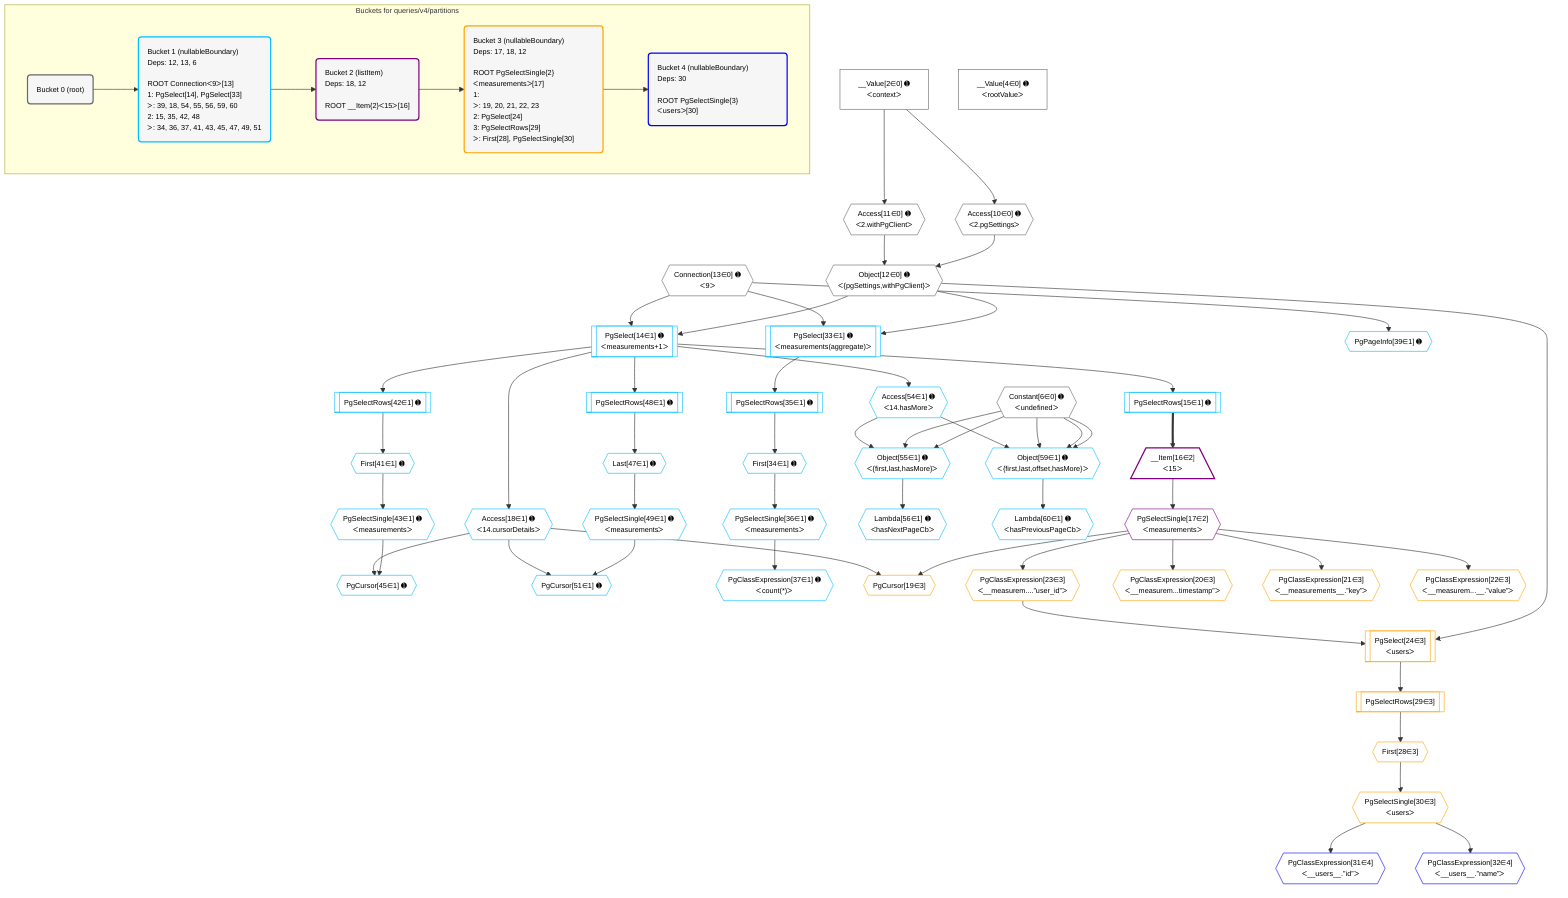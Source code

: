 %%{init: {'themeVariables': { 'fontSize': '12px'}}}%%
graph TD
    classDef path fill:#eee,stroke:#000,color:#000
    classDef plan fill:#fff,stroke-width:1px,color:#000
    classDef itemplan fill:#fff,stroke-width:2px,color:#000
    classDef unbatchedplan fill:#dff,stroke-width:1px,color:#000
    classDef sideeffectplan fill:#fcc,stroke-width:2px,color:#000
    classDef bucket fill:#f6f6f6,color:#000,stroke-width:2px,text-align:left


    %% plan dependencies
    Object12{{"Object[12∈0] ➊<br />ᐸ{pgSettings,withPgClient}ᐳ"}}:::plan
    Access10{{"Access[10∈0] ➊<br />ᐸ2.pgSettingsᐳ"}}:::plan
    Access11{{"Access[11∈0] ➊<br />ᐸ2.withPgClientᐳ"}}:::plan
    Access10 & Access11 --> Object12
    __Value2["__Value[2∈0] ➊<br />ᐸcontextᐳ"]:::plan
    __Value2 --> Access10
    __Value2 --> Access11
    __Value4["__Value[4∈0] ➊<br />ᐸrootValueᐳ"]:::plan
    Constant6{{"Constant[6∈0] ➊<br />ᐸundefinedᐳ"}}:::plan
    Connection13{{"Connection[13∈0] ➊<br />ᐸ9ᐳ"}}:::plan
    Object59{{"Object[59∈1] ➊<br />ᐸ{first,last,offset,hasMore}ᐳ"}}:::plan
    Access54{{"Access[54∈1] ➊<br />ᐸ14.hasMoreᐳ"}}:::plan
    Constant6 & Constant6 & Constant6 & Access54 --> Object59
    Object55{{"Object[55∈1] ➊<br />ᐸ{first,last,hasMore}ᐳ"}}:::plan
    Constant6 & Constant6 & Access54 --> Object55
    PgSelect14[["PgSelect[14∈1] ➊<br />ᐸmeasurements+1ᐳ"]]:::plan
    Object12 & Connection13 --> PgSelect14
    PgSelect33[["PgSelect[33∈1] ➊<br />ᐸmeasurements(aggregate)ᐳ"]]:::plan
    Object12 & Connection13 --> PgSelect33
    PgCursor45{{"PgCursor[45∈1] ➊"}}:::plan
    PgSelectSingle43{{"PgSelectSingle[43∈1] ➊<br />ᐸmeasurementsᐳ"}}:::plan
    Access18{{"Access[18∈1] ➊<br />ᐸ14.cursorDetailsᐳ"}}:::plan
    PgSelectSingle43 & Access18 --> PgCursor45
    PgCursor51{{"PgCursor[51∈1] ➊"}}:::plan
    PgSelectSingle49{{"PgSelectSingle[49∈1] ➊<br />ᐸmeasurementsᐳ"}}:::plan
    PgSelectSingle49 & Access18 --> PgCursor51
    PgSelectRows15[["PgSelectRows[15∈1] ➊"]]:::plan
    PgSelect14 --> PgSelectRows15
    PgSelect14 --> Access18
    First34{{"First[34∈1] ➊"}}:::plan
    PgSelectRows35[["PgSelectRows[35∈1] ➊"]]:::plan
    PgSelectRows35 --> First34
    PgSelect33 --> PgSelectRows35
    PgSelectSingle36{{"PgSelectSingle[36∈1] ➊<br />ᐸmeasurementsᐳ"}}:::plan
    First34 --> PgSelectSingle36
    PgClassExpression37{{"PgClassExpression[37∈1] ➊<br />ᐸcount(*)ᐳ"}}:::plan
    PgSelectSingle36 --> PgClassExpression37
    PgPageInfo39{{"PgPageInfo[39∈1] ➊"}}:::plan
    Connection13 --> PgPageInfo39
    First41{{"First[41∈1] ➊"}}:::plan
    PgSelectRows42[["PgSelectRows[42∈1] ➊"]]:::plan
    PgSelectRows42 --> First41
    PgSelect14 --> PgSelectRows42
    First41 --> PgSelectSingle43
    Last47{{"Last[47∈1] ➊"}}:::plan
    PgSelectRows48[["PgSelectRows[48∈1] ➊"]]:::plan
    PgSelectRows48 --> Last47
    PgSelect14 --> PgSelectRows48
    Last47 --> PgSelectSingle49
    PgSelect14 --> Access54
    Lambda56{{"Lambda[56∈1] ➊<br />ᐸhasNextPageCbᐳ"}}:::plan
    Object55 --> Lambda56
    Lambda60{{"Lambda[60∈1] ➊<br />ᐸhasPreviousPageCbᐳ"}}:::plan
    Object59 --> Lambda60
    __Item16[/"__Item[16∈2]<br />ᐸ15ᐳ"\]:::itemplan
    PgSelectRows15 ==> __Item16
    PgSelectSingle17{{"PgSelectSingle[17∈2]<br />ᐸmeasurementsᐳ"}}:::plan
    __Item16 --> PgSelectSingle17
    PgCursor19{{"PgCursor[19∈3]"}}:::plan
    PgSelectSingle17 & Access18 --> PgCursor19
    PgSelect24[["PgSelect[24∈3]<br />ᐸusersᐳ"]]:::plan
    PgClassExpression23{{"PgClassExpression[23∈3]<br />ᐸ__measurem....”user_id”ᐳ"}}:::plan
    Object12 & PgClassExpression23 --> PgSelect24
    PgClassExpression20{{"PgClassExpression[20∈3]<br />ᐸ__measurem...timestamp”ᐳ"}}:::plan
    PgSelectSingle17 --> PgClassExpression20
    PgClassExpression21{{"PgClassExpression[21∈3]<br />ᐸ__measurements__.”key”ᐳ"}}:::plan
    PgSelectSingle17 --> PgClassExpression21
    PgClassExpression22{{"PgClassExpression[22∈3]<br />ᐸ__measurem...__.”value”ᐳ"}}:::plan
    PgSelectSingle17 --> PgClassExpression22
    PgSelectSingle17 --> PgClassExpression23
    First28{{"First[28∈3]"}}:::plan
    PgSelectRows29[["PgSelectRows[29∈3]"]]:::plan
    PgSelectRows29 --> First28
    PgSelect24 --> PgSelectRows29
    PgSelectSingle30{{"PgSelectSingle[30∈3]<br />ᐸusersᐳ"}}:::plan
    First28 --> PgSelectSingle30
    PgClassExpression31{{"PgClassExpression[31∈4]<br />ᐸ__users__.”id”ᐳ"}}:::plan
    PgSelectSingle30 --> PgClassExpression31
    PgClassExpression32{{"PgClassExpression[32∈4]<br />ᐸ__users__.”name”ᐳ"}}:::plan
    PgSelectSingle30 --> PgClassExpression32

    %% define steps

    subgraph "Buckets for queries/v4/partitions"
    Bucket0("Bucket 0 (root)"):::bucket
    classDef bucket0 stroke:#696969
    class Bucket0,__Value2,__Value4,Constant6,Access10,Access11,Object12,Connection13 bucket0
    Bucket1("Bucket 1 (nullableBoundary)<br />Deps: 12, 13, 6<br /><br />ROOT Connectionᐸ9ᐳ[13]<br />1: PgSelect[14], PgSelect[33]<br />ᐳ: 39, 18, 54, 55, 56, 59, 60<br />2: 15, 35, 42, 48<br />ᐳ: 34, 36, 37, 41, 43, 45, 47, 49, 51"):::bucket
    classDef bucket1 stroke:#00bfff
    class Bucket1,PgSelect14,PgSelectRows15,Access18,PgSelect33,First34,PgSelectRows35,PgSelectSingle36,PgClassExpression37,PgPageInfo39,First41,PgSelectRows42,PgSelectSingle43,PgCursor45,Last47,PgSelectRows48,PgSelectSingle49,PgCursor51,Access54,Object55,Lambda56,Object59,Lambda60 bucket1
    Bucket2("Bucket 2 (listItem)<br />Deps: 18, 12<br /><br />ROOT __Item{2}ᐸ15ᐳ[16]"):::bucket
    classDef bucket2 stroke:#7f007f
    class Bucket2,__Item16,PgSelectSingle17 bucket2
    Bucket3("Bucket 3 (nullableBoundary)<br />Deps: 17, 18, 12<br /><br />ROOT PgSelectSingle{2}ᐸmeasurementsᐳ[17]<br />1: <br />ᐳ: 19, 20, 21, 22, 23<br />2: PgSelect[24]<br />3: PgSelectRows[29]<br />ᐳ: First[28], PgSelectSingle[30]"):::bucket
    classDef bucket3 stroke:#ffa500
    class Bucket3,PgCursor19,PgClassExpression20,PgClassExpression21,PgClassExpression22,PgClassExpression23,PgSelect24,First28,PgSelectRows29,PgSelectSingle30 bucket3
    Bucket4("Bucket 4 (nullableBoundary)<br />Deps: 30<br /><br />ROOT PgSelectSingle{3}ᐸusersᐳ[30]"):::bucket
    classDef bucket4 stroke:#0000ff
    class Bucket4,PgClassExpression31,PgClassExpression32 bucket4
    Bucket0 --> Bucket1
    Bucket1 --> Bucket2
    Bucket2 --> Bucket3
    Bucket3 --> Bucket4
    end